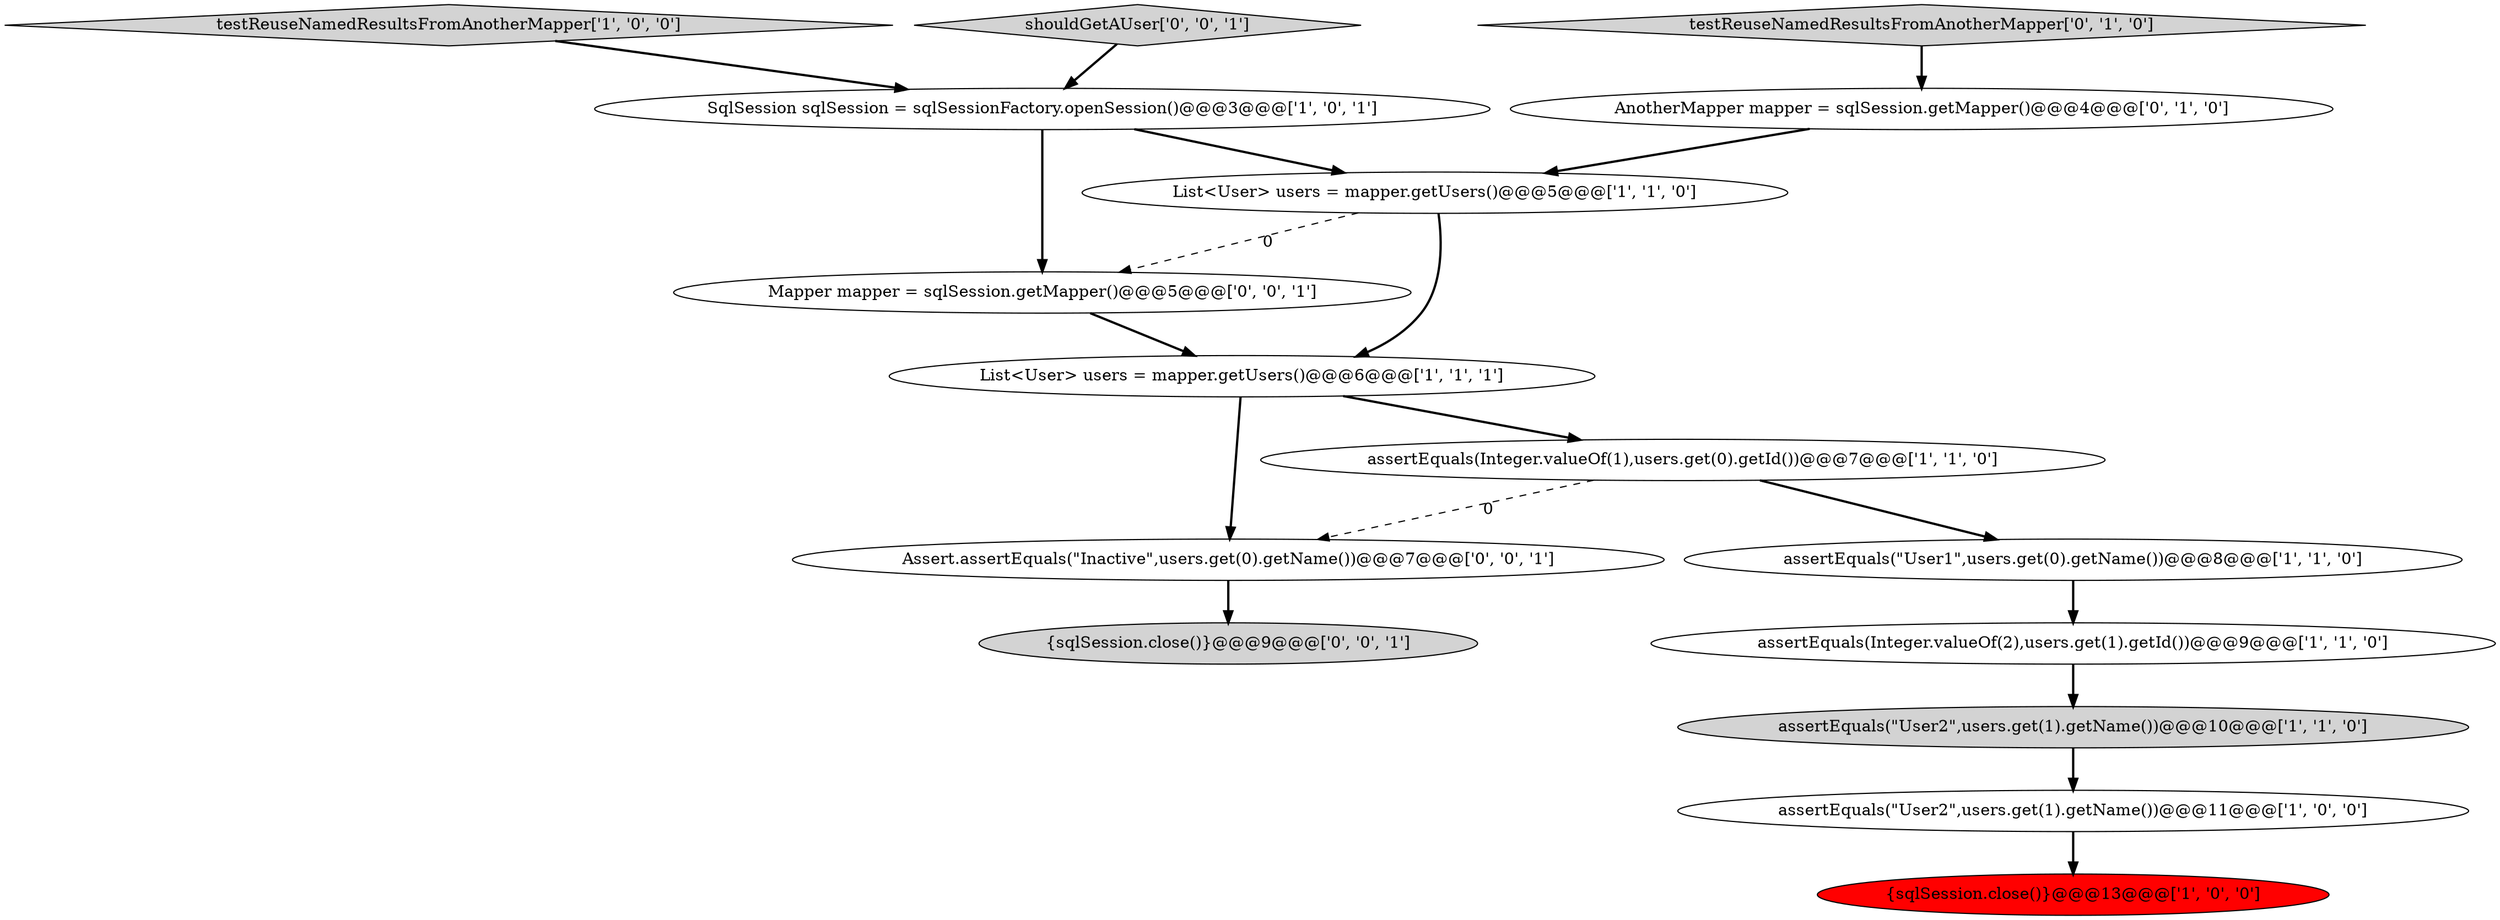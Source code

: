 digraph {
4 [style = filled, label = "List<User> users = mapper.getUsers()@@@5@@@['1', '1', '0']", fillcolor = white, shape = ellipse image = "AAA0AAABBB1BBB"];
10 [style = filled, label = "testReuseNamedResultsFromAnotherMapper['0', '1', '0']", fillcolor = lightgray, shape = diamond image = "AAA0AAABBB2BBB"];
1 [style = filled, label = "{sqlSession.close()}@@@13@@@['1', '0', '0']", fillcolor = red, shape = ellipse image = "AAA1AAABBB1BBB"];
9 [style = filled, label = "assertEquals(\"User2\",users.get(1).getName())@@@10@@@['1', '1', '0']", fillcolor = lightgray, shape = ellipse image = "AAA0AAABBB1BBB"];
3 [style = filled, label = "SqlSession sqlSession = sqlSessionFactory.openSession()@@@3@@@['1', '0', '1']", fillcolor = white, shape = ellipse image = "AAA0AAABBB1BBB"];
6 [style = filled, label = "assertEquals(\"User1\",users.get(0).getName())@@@8@@@['1', '1', '0']", fillcolor = white, shape = ellipse image = "AAA0AAABBB1BBB"];
11 [style = filled, label = "AnotherMapper mapper = sqlSession.getMapper()@@@4@@@['0', '1', '0']", fillcolor = white, shape = ellipse image = "AAA0AAABBB2BBB"];
12 [style = filled, label = "Assert.assertEquals(\"Inactive\",users.get(0).getName())@@@7@@@['0', '0', '1']", fillcolor = white, shape = ellipse image = "AAA0AAABBB3BBB"];
14 [style = filled, label = "{sqlSession.close()}@@@9@@@['0', '0', '1']", fillcolor = lightgray, shape = ellipse image = "AAA0AAABBB3BBB"];
2 [style = filled, label = "testReuseNamedResultsFromAnotherMapper['1', '0', '0']", fillcolor = lightgray, shape = diamond image = "AAA0AAABBB1BBB"];
7 [style = filled, label = "assertEquals(Integer.valueOf(2),users.get(1).getId())@@@9@@@['1', '1', '0']", fillcolor = white, shape = ellipse image = "AAA0AAABBB1BBB"];
8 [style = filled, label = "List<User> users = mapper.getUsers()@@@6@@@['1', '1', '1']", fillcolor = white, shape = ellipse image = "AAA0AAABBB1BBB"];
13 [style = filled, label = "Mapper mapper = sqlSession.getMapper()@@@5@@@['0', '0', '1']", fillcolor = white, shape = ellipse image = "AAA0AAABBB3BBB"];
15 [style = filled, label = "shouldGetAUser['0', '0', '1']", fillcolor = lightgray, shape = diamond image = "AAA0AAABBB3BBB"];
0 [style = filled, label = "assertEquals(\"User2\",users.get(1).getName())@@@11@@@['1', '0', '0']", fillcolor = white, shape = ellipse image = "AAA0AAABBB1BBB"];
5 [style = filled, label = "assertEquals(Integer.valueOf(1),users.get(0).getId())@@@7@@@['1', '1', '0']", fillcolor = white, shape = ellipse image = "AAA0AAABBB1BBB"];
3->13 [style = bold, label=""];
7->9 [style = bold, label=""];
4->8 [style = bold, label=""];
12->14 [style = bold, label=""];
5->12 [style = dashed, label="0"];
5->6 [style = bold, label=""];
6->7 [style = bold, label=""];
8->5 [style = bold, label=""];
9->0 [style = bold, label=""];
13->8 [style = bold, label=""];
15->3 [style = bold, label=""];
4->13 [style = dashed, label="0"];
3->4 [style = bold, label=""];
0->1 [style = bold, label=""];
8->12 [style = bold, label=""];
2->3 [style = bold, label=""];
11->4 [style = bold, label=""];
10->11 [style = bold, label=""];
}
